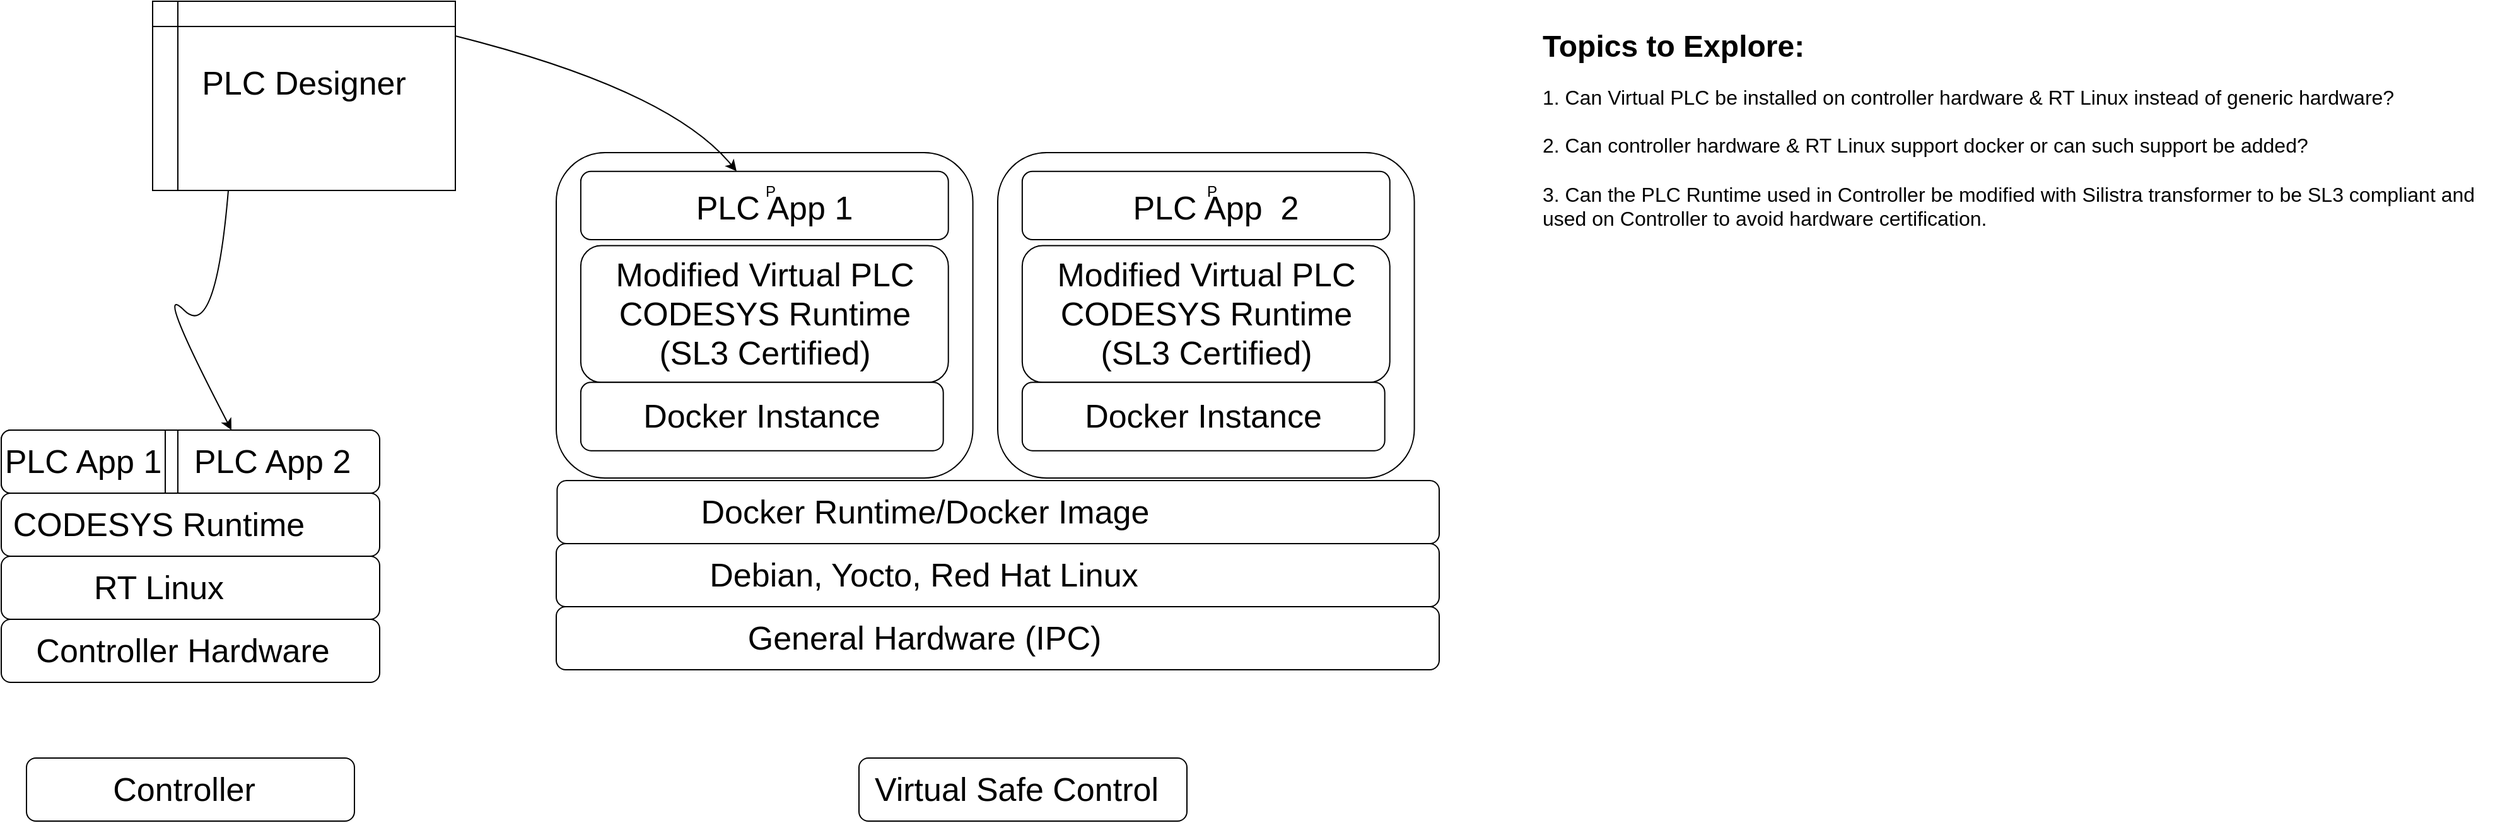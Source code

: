 <mxfile version="27.2.0">
  <diagram name="Page-1" id="eCOo2D14gB1cj0V3eNS2">
    <mxGraphModel dx="1371" dy="786" grid="1" gridSize="10" guides="1" tooltips="1" connect="1" arrows="1" fold="1" page="1" pageScale="1" pageWidth="3300" pageHeight="4681" math="0" shadow="0">
      <root>
        <mxCell id="0" />
        <mxCell id="1" parent="0" />
        <mxCell id="KEu1qA3JAobn0XT2DKJx-28" value="" style="rounded=1;whiteSpace=wrap;html=1;" parent="1" vertex="1">
          <mxGeometry x="80" y="450" width="130" height="50" as="geometry" />
        </mxCell>
        <mxCell id="KEu1qA3JAobn0XT2DKJx-5" value="" style="group" parent="1" vertex="1" connectable="0">
          <mxGeometry x="100" y="710" width="260" height="50" as="geometry" />
        </mxCell>
        <mxCell id="KEu1qA3JAobn0XT2DKJx-1" value="" style="rounded=1;whiteSpace=wrap;html=1;" parent="KEu1qA3JAobn0XT2DKJx-5" vertex="1">
          <mxGeometry width="260" height="50" as="geometry" />
        </mxCell>
        <mxCell id="KEu1qA3JAobn0XT2DKJx-3" value="Controller" style="text;html=1;align=center;verticalAlign=middle;whiteSpace=wrap;rounded=0;fontSize=26;" parent="KEu1qA3JAobn0XT2DKJx-5" vertex="1">
          <mxGeometry width="250" height="50" as="geometry" />
        </mxCell>
        <mxCell id="KEu1qA3JAobn0XT2DKJx-10" value="" style="group" parent="1" vertex="1" connectable="0">
          <mxGeometry x="80" y="600" width="300" height="50" as="geometry" />
        </mxCell>
        <mxCell id="KEu1qA3JAobn0XT2DKJx-11" value="" style="rounded=1;whiteSpace=wrap;html=1;" parent="KEu1qA3JAobn0XT2DKJx-10" vertex="1">
          <mxGeometry width="300" height="50" as="geometry" />
        </mxCell>
        <mxCell id="KEu1qA3JAobn0XT2DKJx-12" value="Controller Hardware" style="text;html=1;align=center;verticalAlign=middle;whiteSpace=wrap;rounded=0;fontSize=26;" parent="KEu1qA3JAobn0XT2DKJx-10" vertex="1">
          <mxGeometry width="288.462" height="50" as="geometry" />
        </mxCell>
        <mxCell id="KEu1qA3JAobn0XT2DKJx-15" value="" style="group" parent="1" vertex="1" connectable="0">
          <mxGeometry x="80" y="550" width="300" height="50" as="geometry" />
        </mxCell>
        <mxCell id="KEu1qA3JAobn0XT2DKJx-16" value="" style="rounded=1;whiteSpace=wrap;html=1;" parent="KEu1qA3JAobn0XT2DKJx-15" vertex="1">
          <mxGeometry width="300" height="50" as="geometry" />
        </mxCell>
        <mxCell id="KEu1qA3JAobn0XT2DKJx-17" value="RT Linux" style="text;html=1;align=center;verticalAlign=middle;whiteSpace=wrap;rounded=0;fontSize=26;" parent="KEu1qA3JAobn0XT2DKJx-15" vertex="1">
          <mxGeometry width="250" height="50" as="geometry" />
        </mxCell>
        <mxCell id="KEu1qA3JAobn0XT2DKJx-18" value="" style="group" parent="1" vertex="1" connectable="0">
          <mxGeometry x="80" y="500" width="300" height="50" as="geometry" />
        </mxCell>
        <mxCell id="KEu1qA3JAobn0XT2DKJx-19" value="" style="rounded=1;whiteSpace=wrap;html=1;" parent="KEu1qA3JAobn0XT2DKJx-18" vertex="1">
          <mxGeometry width="300" height="50" as="geometry" />
        </mxCell>
        <mxCell id="KEu1qA3JAobn0XT2DKJx-20" value="CODESYS Runtime" style="text;html=1;align=center;verticalAlign=middle;whiteSpace=wrap;rounded=0;fontSize=26;" parent="KEu1qA3JAobn0XT2DKJx-18" vertex="1">
          <mxGeometry width="250" height="50" as="geometry" />
        </mxCell>
        <mxCell id="KEu1qA3JAobn0XT2DKJx-23" value="P" style="group" parent="1" vertex="1" connectable="0">
          <mxGeometry x="80" y="450" width="300" height="50" as="geometry" />
        </mxCell>
        <mxCell id="KEu1qA3JAobn0XT2DKJx-24" value="" style="rounded=1;whiteSpace=wrap;html=1;" parent="KEu1qA3JAobn0XT2DKJx-23" vertex="1">
          <mxGeometry width="300" height="50" as="geometry" />
        </mxCell>
        <mxCell id="KEu1qA3JAobn0XT2DKJx-26" value="PLC App 2" style="text;html=1;align=center;verticalAlign=middle;whiteSpace=wrap;rounded=0;fontSize=26;" parent="KEu1qA3JAobn0XT2DKJx-23" vertex="1">
          <mxGeometry x="150" width="130" height="50" as="geometry" />
        </mxCell>
        <mxCell id="KEu1qA3JAobn0XT2DKJx-25" value="PLC App 1" style="text;html=1;align=center;verticalAlign=middle;whiteSpace=wrap;rounded=0;fontSize=26;" parent="KEu1qA3JAobn0XT2DKJx-23" vertex="1">
          <mxGeometry width="130" height="50" as="geometry" />
        </mxCell>
        <mxCell id="KEu1qA3JAobn0XT2DKJx-29" value="" style="rounded=0;whiteSpace=wrap;html=1;" parent="KEu1qA3JAobn0XT2DKJx-23" vertex="1">
          <mxGeometry x="130" width="10" height="50" as="geometry" />
        </mxCell>
        <mxCell id="KEu1qA3JAobn0XT2DKJx-34" value="" style="group" parent="1" vertex="1" connectable="0">
          <mxGeometry x="520" y="590" width="700" height="50" as="geometry" />
        </mxCell>
        <mxCell id="KEu1qA3JAobn0XT2DKJx-35" value="" style="rounded=1;whiteSpace=wrap;html=1;" parent="KEu1qA3JAobn0XT2DKJx-34" vertex="1">
          <mxGeometry width="700" height="50" as="geometry" />
        </mxCell>
        <mxCell id="KEu1qA3JAobn0XT2DKJx-36" value="General Hardware (IPC)" style="text;html=1;align=center;verticalAlign=middle;whiteSpace=wrap;rounded=0;fontSize=26;" parent="KEu1qA3JAobn0XT2DKJx-34" vertex="1">
          <mxGeometry x="149.18" width="285.864" height="50" as="geometry" />
        </mxCell>
        <mxCell id="KEu1qA3JAobn0XT2DKJx-37" value="" style="group" parent="1" vertex="1" connectable="0">
          <mxGeometry x="520" y="540" width="700" height="50" as="geometry" />
        </mxCell>
        <mxCell id="KEu1qA3JAobn0XT2DKJx-38" value="" style="rounded=1;whiteSpace=wrap;html=1;" parent="KEu1qA3JAobn0XT2DKJx-37" vertex="1">
          <mxGeometry width="700" height="50" as="geometry" />
        </mxCell>
        <mxCell id="KEu1qA3JAobn0XT2DKJx-39" value="Debian, Yocto, Red Hat Linux" style="text;html=1;align=center;verticalAlign=middle;whiteSpace=wrap;rounded=0;fontSize=26;" parent="KEu1qA3JAobn0XT2DKJx-37" vertex="1">
          <mxGeometry width="583.333" height="50" as="geometry" />
        </mxCell>
        <mxCell id="KEu1qA3JAobn0XT2DKJx-52" value="" style="group" parent="1" vertex="1" connectable="0">
          <mxGeometry x="510" y="350" width="710" height="190" as="geometry" />
        </mxCell>
        <mxCell id="KEu1qA3JAobn0XT2DKJx-77" value="" style="group" parent="KEu1qA3JAobn0XT2DKJx-52" vertex="1" connectable="0">
          <mxGeometry x="10.684" y="140" width="699.316" height="50" as="geometry" />
        </mxCell>
        <mxCell id="KEu1qA3JAobn0XT2DKJx-78" value="" style="rounded=1;whiteSpace=wrap;html=1;" parent="KEu1qA3JAobn0XT2DKJx-77" vertex="1">
          <mxGeometry width="699.316" height="50" as="geometry" />
        </mxCell>
        <mxCell id="KEu1qA3JAobn0XT2DKJx-79" value="Docker Runtime/Docker Image" style="text;html=1;align=center;verticalAlign=middle;whiteSpace=wrap;rounded=0;fontSize=26;" parent="KEu1qA3JAobn0XT2DKJx-77" vertex="1">
          <mxGeometry width="582.763" height="50" as="geometry" />
        </mxCell>
        <mxCell id="KEu1qA3JAobn0XT2DKJx-80" value="" style="group" parent="1" vertex="1" connectable="0">
          <mxGeometry x="760" y="710" width="260" height="50" as="geometry" />
        </mxCell>
        <mxCell id="KEu1qA3JAobn0XT2DKJx-81" value="" style="rounded=1;whiteSpace=wrap;html=1;" parent="KEu1qA3JAobn0XT2DKJx-80" vertex="1">
          <mxGeometry width="260" height="50" as="geometry" />
        </mxCell>
        <mxCell id="KEu1qA3JAobn0XT2DKJx-82" value="Virtual Safe Control" style="text;html=1;align=center;verticalAlign=middle;whiteSpace=wrap;rounded=0;fontSize=26;" parent="KEu1qA3JAobn0XT2DKJx-80" vertex="1">
          <mxGeometry width="250" height="50" as="geometry" />
        </mxCell>
        <mxCell id="KEu1qA3JAobn0XT2DKJx-83" value="" style="shape=internalStorage;whiteSpace=wrap;html=1;backgroundOutline=1;" parent="1" vertex="1">
          <mxGeometry x="200" y="110" width="240" height="150" as="geometry" />
        </mxCell>
        <mxCell id="KEu1qA3JAobn0XT2DKJx-84" value="PLC Designer" style="text;html=1;align=center;verticalAlign=middle;whiteSpace=wrap;rounded=0;fontSize=26;" parent="1" vertex="1">
          <mxGeometry x="195" y="150" width="250" height="50" as="geometry" />
        </mxCell>
        <mxCell id="KEu1qA3JAobn0XT2DKJx-85" value="" style="curved=1;endArrow=classic;html=1;rounded=0;exitX=0.25;exitY=1;exitDx=0;exitDy=0;entryX=0.25;entryY=0;entryDx=0;entryDy=0;" parent="1" source="KEu1qA3JAobn0XT2DKJx-83" target="KEu1qA3JAobn0XT2DKJx-26" edge="1">
          <mxGeometry width="50" height="50" relative="1" as="geometry">
            <mxPoint x="200" y="380" as="sourcePoint" />
            <mxPoint x="250" y="330" as="targetPoint" />
            <Array as="points">
              <mxPoint x="250" y="380" />
              <mxPoint x="200" y="330" />
            </Array>
          </mxGeometry>
        </mxCell>
        <mxCell id="KEu1qA3JAobn0XT2DKJx-91" value="" style="group" parent="1" vertex="1" connectable="0">
          <mxGeometry x="520" y="230" width="340" height="258" as="geometry" />
        </mxCell>
        <mxCell id="KEu1qA3JAobn0XT2DKJx-90" value="" style="group" parent="KEu1qA3JAobn0XT2DKJx-91" vertex="1" connectable="0">
          <mxGeometry width="340" height="258" as="geometry" />
        </mxCell>
        <mxCell id="KEu1qA3JAobn0XT2DKJx-66" value="" style="rounded=1;whiteSpace=wrap;html=1;" parent="KEu1qA3JAobn0XT2DKJx-90" vertex="1">
          <mxGeometry width="330.286" height="258" as="geometry" />
        </mxCell>
        <mxCell id="KEu1qA3JAobn0XT2DKJx-68" value="" style="group" parent="KEu1qA3JAobn0XT2DKJx-90" vertex="1" connectable="0">
          <mxGeometry x="19.429" y="127.916" width="291.429" height="54.202" as="geometry" />
        </mxCell>
        <mxCell id="KEu1qA3JAobn0XT2DKJx-69" value="" style="rounded=1;whiteSpace=wrap;html=1;" parent="KEu1qA3JAobn0XT2DKJx-68" vertex="1">
          <mxGeometry y="-54.202" width="291.429" height="108.403" as="geometry" />
        </mxCell>
        <mxCell id="KEu1qA3JAobn0XT2DKJx-74" value="" style="group" parent="KEu1qA3JAobn0XT2DKJx-90" vertex="1" connectable="0">
          <mxGeometry x="19.429" y="182.118" width="320.571" height="54.202" as="geometry" />
        </mxCell>
        <mxCell id="KEu1qA3JAobn0XT2DKJx-75" value="" style="rounded=1;whiteSpace=wrap;html=1;" parent="KEu1qA3JAobn0XT2DKJx-74" vertex="1">
          <mxGeometry width="287.409" height="54.202" as="geometry" />
        </mxCell>
        <mxCell id="KEu1qA3JAobn0XT2DKJx-76" value="Docker Instance" style="text;html=1;align=center;verticalAlign=middle;whiteSpace=wrap;rounded=0;fontSize=26;" parent="KEu1qA3JAobn0XT2DKJx-74" vertex="1">
          <mxGeometry x="-22.109" width="331.626" height="54.202" as="geometry" />
        </mxCell>
        <mxCell id="KEu1qA3JAobn0XT2DKJx-72" value="" style="rounded=1;whiteSpace=wrap;html=1;" parent="KEu1qA3JAobn0XT2DKJx-90" vertex="1">
          <mxGeometry x="19.429" y="14.84" width="291.429" height="54.202" as="geometry" />
        </mxCell>
        <mxCell id="KEu1qA3JAobn0XT2DKJx-71" value="P" style="group" parent="KEu1qA3JAobn0XT2DKJx-90" vertex="1" connectable="0">
          <mxGeometry x="24.286" y="16.84" width="291.429" height="54.202" as="geometry" />
        </mxCell>
        <mxCell id="KEu1qA3JAobn0XT2DKJx-73" value="PLC App 1" style="text;html=1;align=center;verticalAlign=middle;whiteSpace=wrap;rounded=0;fontSize=26;" parent="KEu1qA3JAobn0XT2DKJx-71" vertex="1">
          <mxGeometry x="77.71" width="142.29" height="54.2" as="geometry" />
        </mxCell>
        <mxCell id="KEu1qA3JAobn0XT2DKJx-70" value="Modified Virtual PLC CODESYS Runtime (SL3 Certified)" style="text;html=1;align=center;verticalAlign=middle;whiteSpace=wrap;rounded=0;fontSize=26;" parent="KEu1qA3JAobn0XT2DKJx-91" vertex="1">
          <mxGeometry x="43.719" y="73.714" width="242.857" height="108.403" as="geometry" />
        </mxCell>
        <mxCell id="KEu1qA3JAobn0XT2DKJx-92" value="" style="group" parent="1" vertex="1" connectable="0">
          <mxGeometry x="870" y="230" width="340" height="258" as="geometry" />
        </mxCell>
        <mxCell id="KEu1qA3JAobn0XT2DKJx-93" value="" style="group" parent="KEu1qA3JAobn0XT2DKJx-92" vertex="1" connectable="0">
          <mxGeometry width="340" height="258" as="geometry" />
        </mxCell>
        <mxCell id="KEu1qA3JAobn0XT2DKJx-94" value="" style="rounded=1;whiteSpace=wrap;html=1;" parent="KEu1qA3JAobn0XT2DKJx-93" vertex="1">
          <mxGeometry width="330.286" height="258" as="geometry" />
        </mxCell>
        <mxCell id="KEu1qA3JAobn0XT2DKJx-95" value="" style="group" parent="KEu1qA3JAobn0XT2DKJx-93" vertex="1" connectable="0">
          <mxGeometry x="19.429" y="127.916" width="291.429" height="54.202" as="geometry" />
        </mxCell>
        <mxCell id="KEu1qA3JAobn0XT2DKJx-96" value="" style="rounded=1;whiteSpace=wrap;html=1;" parent="KEu1qA3JAobn0XT2DKJx-95" vertex="1">
          <mxGeometry y="-54.202" width="291.429" height="108.403" as="geometry" />
        </mxCell>
        <mxCell id="KEu1qA3JAobn0XT2DKJx-97" value="" style="group" parent="KEu1qA3JAobn0XT2DKJx-93" vertex="1" connectable="0">
          <mxGeometry x="19.429" y="182.118" width="320.571" height="54.202" as="geometry" />
        </mxCell>
        <mxCell id="KEu1qA3JAobn0XT2DKJx-98" value="" style="rounded=1;whiteSpace=wrap;html=1;" parent="KEu1qA3JAobn0XT2DKJx-97" vertex="1">
          <mxGeometry width="287.409" height="54.202" as="geometry" />
        </mxCell>
        <mxCell id="KEu1qA3JAobn0XT2DKJx-99" value="Docker Instance" style="text;html=1;align=center;verticalAlign=middle;whiteSpace=wrap;rounded=0;fontSize=26;" parent="KEu1qA3JAobn0XT2DKJx-97" vertex="1">
          <mxGeometry x="-22.109" width="331.626" height="54.202" as="geometry" />
        </mxCell>
        <mxCell id="KEu1qA3JAobn0XT2DKJx-100" value="" style="rounded=1;whiteSpace=wrap;html=1;" parent="KEu1qA3JAobn0XT2DKJx-93" vertex="1">
          <mxGeometry x="19.429" y="14.84" width="291.429" height="54.202" as="geometry" />
        </mxCell>
        <mxCell id="KEu1qA3JAobn0XT2DKJx-101" value="P" style="group" parent="KEu1qA3JAobn0XT2DKJx-93" vertex="1" connectable="0">
          <mxGeometry x="24.286" y="16.84" width="291.429" height="54.202" as="geometry" />
        </mxCell>
        <mxCell id="KEu1qA3JAobn0XT2DKJx-102" value="PLC App&amp;nbsp; 2" style="text;html=1;align=center;verticalAlign=middle;whiteSpace=wrap;rounded=0;fontSize=26;" parent="KEu1qA3JAobn0XT2DKJx-101" vertex="1">
          <mxGeometry x="77.71" width="142.29" height="54.2" as="geometry" />
        </mxCell>
        <mxCell id="KEu1qA3JAobn0XT2DKJx-103" value="Modified Virtual PLC CODESYS Runtime (SL3 Certified)" style="text;html=1;align=center;verticalAlign=middle;whiteSpace=wrap;rounded=0;fontSize=26;" parent="KEu1qA3JAobn0XT2DKJx-92" vertex="1">
          <mxGeometry x="43.719" y="73.714" width="242.857" height="108.403" as="geometry" />
        </mxCell>
        <mxCell id="KEu1qA3JAobn0XT2DKJx-86" value="" style="curved=1;endArrow=classic;html=1;rounded=0;exitX=1;exitY=0.75;exitDx=0;exitDy=0;" parent="1" target="KEu1qA3JAobn0XT2DKJx-72" edge="1">
          <mxGeometry width="50" height="50" relative="1" as="geometry">
            <mxPoint x="440" y="137.5" as="sourcePoint" />
            <mxPoint x="635" y="50" as="targetPoint" />
            <Array as="points">
              <mxPoint x="610" y="180" />
            </Array>
          </mxGeometry>
        </mxCell>
        <mxCell id="KEu1qA3JAobn0XT2DKJx-105" value="&lt;h1 style=&quot;margin-top: 0px;&quot;&gt;Topics to Explore:&lt;/h1&gt;&lt;div&gt;&lt;font size=&quot;3&quot;&gt;1. Can Virtual PLC be installed on&amp;nbsp;&lt;/font&gt;&lt;span style=&quot;font-size: medium;&quot;&gt;controller hardware &amp;amp; RT Linux&amp;nbsp;instead of&lt;/span&gt;&lt;font size=&quot;3&quot;&gt;&amp;nbsp;generic hardware?&lt;/font&gt;&lt;/div&gt;&lt;div&gt;&lt;font size=&quot;3&quot;&gt;&lt;br&gt;&lt;/font&gt;&lt;/div&gt;&lt;div&gt;&lt;font size=&quot;3&quot;&gt;2. Can controller hardware &amp;amp; RT Linux support docker or can such support be added?&lt;/font&gt;&lt;/div&gt;&lt;div&gt;&lt;font size=&quot;3&quot;&gt;&lt;br&gt;&lt;/font&gt;&lt;/div&gt;&lt;div&gt;&lt;font size=&quot;3&quot;&gt;3. Can the PLC Runtime used in Controller be modified with Silistra transformer to be SL3 compliant and used on Controller to avoid hardware certification.&lt;/font&gt;&lt;/div&gt;" style="text;html=1;whiteSpace=wrap;overflow=hidden;rounded=0;" parent="1" vertex="1">
          <mxGeometry x="1300" y="125" width="760" height="575" as="geometry" />
        </mxCell>
      </root>
    </mxGraphModel>
  </diagram>
</mxfile>

